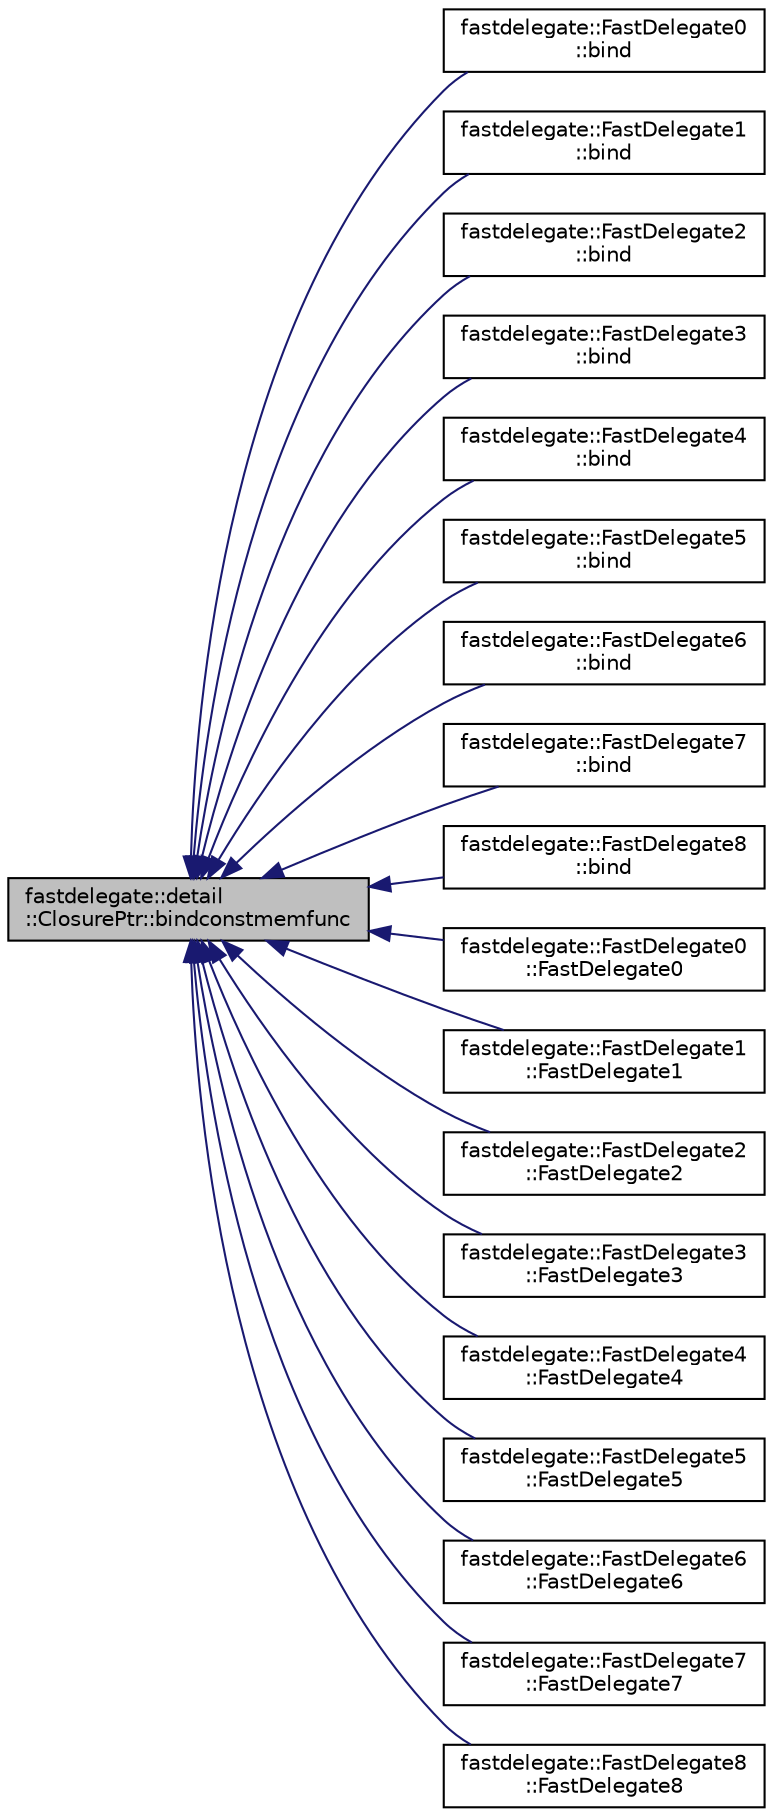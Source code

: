 digraph "fastdelegate::detail::ClosurePtr::bindconstmemfunc"
{
 // INTERACTIVE_SVG=YES
  edge [fontname="Helvetica",fontsize="10",labelfontname="Helvetica",labelfontsize="10"];
  node [fontname="Helvetica",fontsize="10",shape=record];
  rankdir="LR";
  Node1 [label="fastdelegate::detail\l::ClosurePtr::bindconstmemfunc",height=0.2,width=0.4,color="black", fillcolor="grey75", style="filled" fontcolor="black"];
  Node1 -> Node2 [dir="back",color="midnightblue",fontsize="10",style="solid",fontname="Helvetica"];
  Node2 [label="fastdelegate::FastDelegate0\l::bind",height=0.2,width=0.4,color="black", fillcolor="white", style="filled",URL="$classfastdelegate_1_1FastDelegate0.html#aa431d4f137f750b017edbd8042239338"];
  Node1 -> Node3 [dir="back",color="midnightblue",fontsize="10",style="solid",fontname="Helvetica"];
  Node3 [label="fastdelegate::FastDelegate1\l::bind",height=0.2,width=0.4,color="black", fillcolor="white", style="filled",URL="$classfastdelegate_1_1FastDelegate1.html#a1a541d004b9466ac3cae69d6f954370e"];
  Node1 -> Node4 [dir="back",color="midnightblue",fontsize="10",style="solid",fontname="Helvetica"];
  Node4 [label="fastdelegate::FastDelegate2\l::bind",height=0.2,width=0.4,color="black", fillcolor="white", style="filled",URL="$classfastdelegate_1_1FastDelegate2.html#aea41f0b92ca901cf03dc61e252200754"];
  Node1 -> Node5 [dir="back",color="midnightblue",fontsize="10",style="solid",fontname="Helvetica"];
  Node5 [label="fastdelegate::FastDelegate3\l::bind",height=0.2,width=0.4,color="black", fillcolor="white", style="filled",URL="$classfastdelegate_1_1FastDelegate3.html#a9b180f5e054e8052f2367070cf6217cc"];
  Node1 -> Node6 [dir="back",color="midnightblue",fontsize="10",style="solid",fontname="Helvetica"];
  Node6 [label="fastdelegate::FastDelegate4\l::bind",height=0.2,width=0.4,color="black", fillcolor="white", style="filled",URL="$classfastdelegate_1_1FastDelegate4.html#a2501992756e892e4ec5d3c7239b20382"];
  Node1 -> Node7 [dir="back",color="midnightblue",fontsize="10",style="solid",fontname="Helvetica"];
  Node7 [label="fastdelegate::FastDelegate5\l::bind",height=0.2,width=0.4,color="black", fillcolor="white", style="filled",URL="$classfastdelegate_1_1FastDelegate5.html#a8403360fc0603ed50d76e3bc2ef9e7f3"];
  Node1 -> Node8 [dir="back",color="midnightblue",fontsize="10",style="solid",fontname="Helvetica"];
  Node8 [label="fastdelegate::FastDelegate6\l::bind",height=0.2,width=0.4,color="black", fillcolor="white", style="filled",URL="$classfastdelegate_1_1FastDelegate6.html#a25af1015e4b34ec73b8d13ad6183755e"];
  Node1 -> Node9 [dir="back",color="midnightblue",fontsize="10",style="solid",fontname="Helvetica"];
  Node9 [label="fastdelegate::FastDelegate7\l::bind",height=0.2,width=0.4,color="black", fillcolor="white", style="filled",URL="$classfastdelegate_1_1FastDelegate7.html#a58e7bd6a4b5c4fa62e05eef81617a641"];
  Node1 -> Node10 [dir="back",color="midnightblue",fontsize="10",style="solid",fontname="Helvetica"];
  Node10 [label="fastdelegate::FastDelegate8\l::bind",height=0.2,width=0.4,color="black", fillcolor="white", style="filled",URL="$classfastdelegate_1_1FastDelegate8.html#a00db3273e32694487ee9f03ff31a8f8b"];
  Node1 -> Node11 [dir="back",color="midnightblue",fontsize="10",style="solid",fontname="Helvetica"];
  Node11 [label="fastdelegate::FastDelegate0\l::FastDelegate0",height=0.2,width=0.4,color="black", fillcolor="white", style="filled",URL="$classfastdelegate_1_1FastDelegate0.html#ab7811c22124a2a1bb5cf7110699535c3"];
  Node1 -> Node12 [dir="back",color="midnightblue",fontsize="10",style="solid",fontname="Helvetica"];
  Node12 [label="fastdelegate::FastDelegate1\l::FastDelegate1",height=0.2,width=0.4,color="black", fillcolor="white", style="filled",URL="$classfastdelegate_1_1FastDelegate1.html#abefb397e28565d93750fb991ed02efe4"];
  Node1 -> Node13 [dir="back",color="midnightblue",fontsize="10",style="solid",fontname="Helvetica"];
  Node13 [label="fastdelegate::FastDelegate2\l::FastDelegate2",height=0.2,width=0.4,color="black", fillcolor="white", style="filled",URL="$classfastdelegate_1_1FastDelegate2.html#acb8cce40ce15f443c5cd48300afb2d54"];
  Node1 -> Node14 [dir="back",color="midnightblue",fontsize="10",style="solid",fontname="Helvetica"];
  Node14 [label="fastdelegate::FastDelegate3\l::FastDelegate3",height=0.2,width=0.4,color="black", fillcolor="white", style="filled",URL="$classfastdelegate_1_1FastDelegate3.html#a291942d1d00b1c027f80e007f8f84cd7"];
  Node1 -> Node15 [dir="back",color="midnightblue",fontsize="10",style="solid",fontname="Helvetica"];
  Node15 [label="fastdelegate::FastDelegate4\l::FastDelegate4",height=0.2,width=0.4,color="black", fillcolor="white", style="filled",URL="$classfastdelegate_1_1FastDelegate4.html#af51a7d5d602dc687b5f96e0001d21523"];
  Node1 -> Node16 [dir="back",color="midnightblue",fontsize="10",style="solid",fontname="Helvetica"];
  Node16 [label="fastdelegate::FastDelegate5\l::FastDelegate5",height=0.2,width=0.4,color="black", fillcolor="white", style="filled",URL="$classfastdelegate_1_1FastDelegate5.html#a69bd88beadf50dbb862075c23ba82182"];
  Node1 -> Node17 [dir="back",color="midnightblue",fontsize="10",style="solid",fontname="Helvetica"];
  Node17 [label="fastdelegate::FastDelegate6\l::FastDelegate6",height=0.2,width=0.4,color="black", fillcolor="white", style="filled",URL="$classfastdelegate_1_1FastDelegate6.html#affaa13dc11f357960d0df8220b3317e6"];
  Node1 -> Node18 [dir="back",color="midnightblue",fontsize="10",style="solid",fontname="Helvetica"];
  Node18 [label="fastdelegate::FastDelegate7\l::FastDelegate7",height=0.2,width=0.4,color="black", fillcolor="white", style="filled",URL="$classfastdelegate_1_1FastDelegate7.html#ae34337c0a140bcb9beafaa0106842584"];
  Node1 -> Node19 [dir="back",color="midnightblue",fontsize="10",style="solid",fontname="Helvetica"];
  Node19 [label="fastdelegate::FastDelegate8\l::FastDelegate8",height=0.2,width=0.4,color="black", fillcolor="white", style="filled",URL="$classfastdelegate_1_1FastDelegate8.html#a2fc1014767d0cd93200b3436185944c1"];
}
